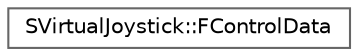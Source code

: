 digraph "Graphical Class Hierarchy"
{
 // INTERACTIVE_SVG=YES
 // LATEX_PDF_SIZE
  bgcolor="transparent";
  edge [fontname=Helvetica,fontsize=10,labelfontname=Helvetica,labelfontsize=10];
  node [fontname=Helvetica,fontsize=10,shape=box,height=0.2,width=0.4];
  rankdir="LR";
  Node0 [id="Node000000",label="SVirtualJoystick::FControlData",height=0.2,width=0.4,color="grey40", fillcolor="white", style="filled",URL="$d1/d4e/structSVirtualJoystick_1_1FControlData.html",tooltip="The settings and current state of each zone we render."];
}
